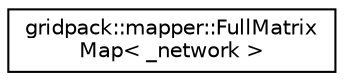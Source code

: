 digraph "Graphical Class Hierarchy"
{
  edge [fontname="Helvetica",fontsize="10",labelfontname="Helvetica",labelfontsize="10"];
  node [fontname="Helvetica",fontsize="10",shape=record];
  rankdir="LR";
  Node1 [label="gridpack::mapper::FullMatrix\lMap\< _network \>",height=0.2,width=0.4,color="black", fillcolor="white", style="filled",URL="$classgridpack_1_1mapper_1_1_full_matrix_map.html"];
}
